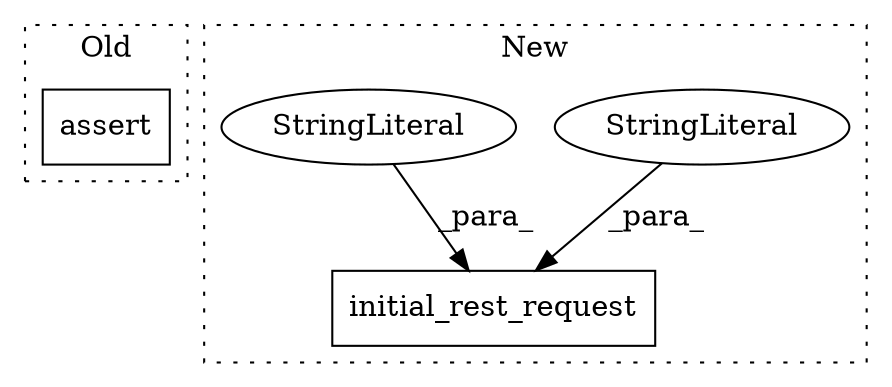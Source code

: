 digraph G {
subgraph cluster0 {
1 [label="assert" a="6" s="3474" l="7" shape="box"];
label = "Old";
style="dotted";
}
subgraph cluster1 {
2 [label="initial_rest_request" a="32" s="1937,1976" l="21,1" shape="box"];
3 [label="StringLiteral" a="45" s="1958" l="10" shape="ellipse"];
4 [label="StringLiteral" a="45" s="1969" l="7" shape="ellipse"];
label = "New";
style="dotted";
}
3 -> 2 [label="_para_"];
4 -> 2 [label="_para_"];
}